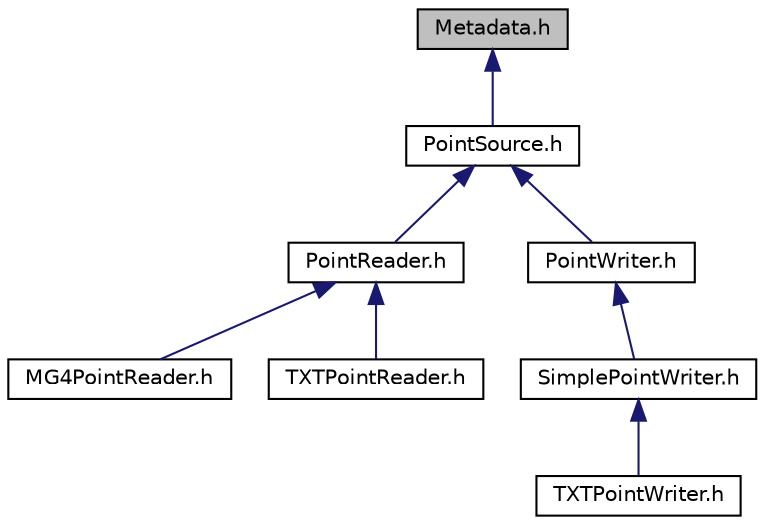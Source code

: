digraph "Metadata.h"
{
  bgcolor="transparent";
  edge [fontname="Helvetica",fontsize="10",labelfontname="Helvetica",labelfontsize="10"];
  node [fontname="Helvetica",fontsize="10",shape=record];
  Node1 [label="Metadata.h",height=0.2,width=0.4,color="black", fillcolor="grey75", style="filled" fontcolor="black"];
  Node1 -> Node2 [dir="back",color="midnightblue",fontsize="10",style="solid",fontname="Helvetica"];
  Node2 [label="PointSource.h",height=0.2,width=0.4,color="black",URL="$a00049.html"];
  Node2 -> Node3 [dir="back",color="midnightblue",fontsize="10",style="solid",fontname="Helvetica"];
  Node3 [label="PointReader.h",height=0.2,width=0.4,color="black",URL="$a00048.html"];
  Node3 -> Node4 [dir="back",color="midnightblue",fontsize="10",style="solid",fontname="Helvetica"];
  Node4 [label="MG4PointReader.h",height=0.2,width=0.4,color="black",URL="$a00043.html"];
  Node3 -> Node5 [dir="back",color="midnightblue",fontsize="10",style="solid",fontname="Helvetica"];
  Node5 [label="TXTPointReader.h",height=0.2,width=0.4,color="black",URL="$a00054.html"];
  Node2 -> Node6 [dir="back",color="midnightblue",fontsize="10",style="solid",fontname="Helvetica"];
  Node6 [label="PointWriter.h",height=0.2,width=0.4,color="black",URL="$a00050.html"];
  Node6 -> Node7 [dir="back",color="midnightblue",fontsize="10",style="solid",fontname="Helvetica"];
  Node7 [label="SimplePointWriter.h",height=0.2,width=0.4,color="black",URL="$a00052.html"];
  Node7 -> Node8 [dir="back",color="midnightblue",fontsize="10",style="solid",fontname="Helvetica"];
  Node8 [label="TXTPointWriter.h",height=0.2,width=0.4,color="black",URL="$a00055.html"];
}
